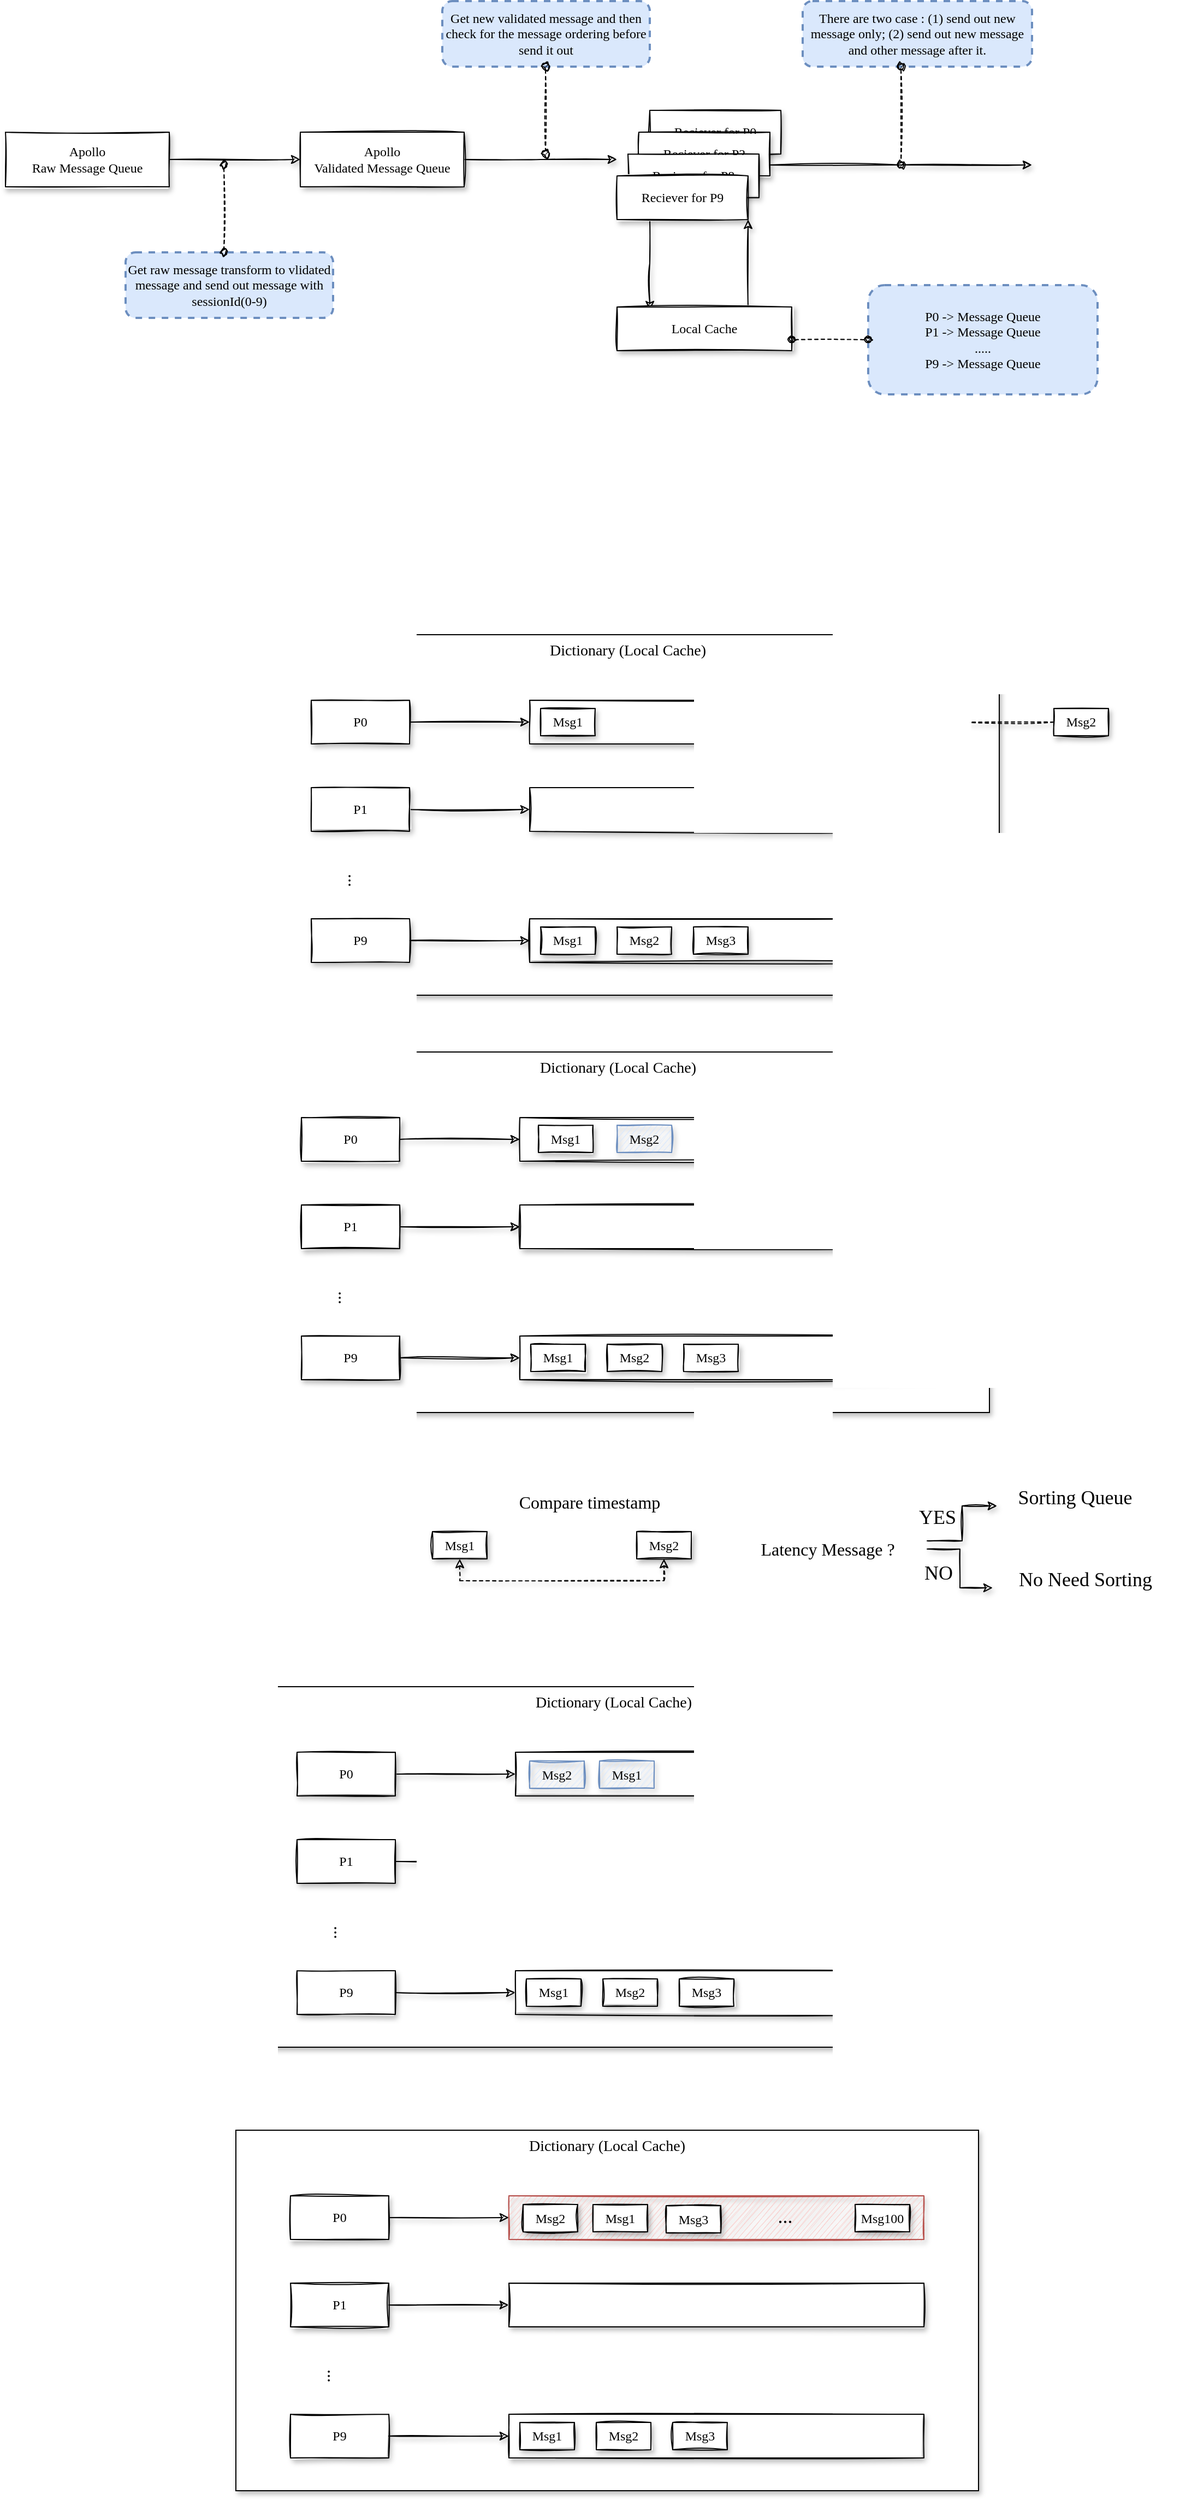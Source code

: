 <mxfile version="20.4.0" type="github">
  <diagram id="s6t1BiSnBLybFyzT1I-E" name="Page-1">
    <mxGraphModel dx="1422" dy="754" grid="0" gridSize="10" guides="0" tooltips="1" connect="1" arrows="1" fold="1" page="1" pageScale="1" pageWidth="827" pageHeight="1169" math="0" shadow="0">
      <root>
        <mxCell id="0" />
        <mxCell id="1" parent="0" />
        <mxCell id="uwPRUye7MMwisOPvKxMe-19" value="Dictionary (Local Cache)" style="rounded=0;whiteSpace=wrap;html=1;shadow=1;fontFamily=Comic Sans MS;verticalAlign=top;fontSize=14;" vertex="1" parent="1">
          <mxGeometry x="270" y="600" width="680" height="330" as="geometry" />
        </mxCell>
        <mxCell id="tbmGMHJyIX_YE8kALXTF-17" value="Get raw message transform to vlidated message and send out message with sessionId(0-9)" style="rounded=1;whiteSpace=wrap;html=1;shadow=0;fontFamily=Comic Sans MS;dashed=1;align=center;strokeWidth=2;fillColor=#dae8fc;strokeColor=#6c8ebf;" parent="1" vertex="1">
          <mxGeometry x="150" y="250" width="190" height="60" as="geometry" />
        </mxCell>
        <mxCell id="tbmGMHJyIX_YE8kALXTF-8" style="edgeStyle=orthogonalEdgeStyle;rounded=0;orthogonalLoop=1;jettySize=auto;html=1;exitX=1;exitY=0.5;exitDx=0;exitDy=0;entryX=0;entryY=0.5;entryDx=0;entryDy=0;sketch=1;shadow=1;fontFamily=Comic Sans MS;" parent="1" source="tbmGMHJyIX_YE8kALXTF-1" target="tbmGMHJyIX_YE8kALXTF-2" edge="1">
          <mxGeometry relative="1" as="geometry" />
        </mxCell>
        <mxCell id="tbmGMHJyIX_YE8kALXTF-1" value="Apollo &lt;br&gt;Raw Message Queue" style="rounded=0;whiteSpace=wrap;html=1;sketch=1;shadow=1;fontFamily=Comic Sans MS;" parent="1" vertex="1">
          <mxGeometry x="40" y="140" width="150" height="50" as="geometry" />
        </mxCell>
        <mxCell id="tbmGMHJyIX_YE8kALXTF-10" style="edgeStyle=orthogonalEdgeStyle;rounded=0;orthogonalLoop=1;jettySize=auto;html=1;exitX=1;exitY=0.5;exitDx=0;exitDy=0;sketch=1;shadow=1;fontFamily=Comic Sans MS;" parent="1" source="tbmGMHJyIX_YE8kALXTF-2" edge="1">
          <mxGeometry relative="1" as="geometry">
            <mxPoint x="600" y="165" as="targetPoint" />
          </mxGeometry>
        </mxCell>
        <mxCell id="tbmGMHJyIX_YE8kALXTF-2" value="Apollo &lt;br&gt;Validated Message Queue" style="rounded=0;whiteSpace=wrap;html=1;sketch=1;shadow=1;fontFamily=Comic Sans MS;" parent="1" vertex="1">
          <mxGeometry x="310" y="140" width="150" height="50" as="geometry" />
        </mxCell>
        <mxCell id="tbmGMHJyIX_YE8kALXTF-3" value="Reciever for P0" style="rounded=0;whiteSpace=wrap;html=1;sketch=1;shadow=1;fontFamily=Comic Sans MS;" parent="1" vertex="1">
          <mxGeometry x="630" y="120" width="120" height="40" as="geometry" />
        </mxCell>
        <mxCell id="tbmGMHJyIX_YE8kALXTF-20" style="edgeStyle=orthogonalEdgeStyle;rounded=0;sketch=1;orthogonalLoop=1;jettySize=auto;html=1;exitX=1;exitY=0.75;exitDx=0;exitDy=0;shadow=1;fontFamily=Comic Sans MS;startArrow=none;startFill=0;endArrow=classic;endFill=0;" parent="1" source="tbmGMHJyIX_YE8kALXTF-4" edge="1">
          <mxGeometry relative="1" as="geometry">
            <mxPoint x="980" y="170" as="targetPoint" />
          </mxGeometry>
        </mxCell>
        <mxCell id="tbmGMHJyIX_YE8kALXTF-4" value="Reciever for P2" style="rounded=0;whiteSpace=wrap;html=1;sketch=1;shadow=1;fontFamily=Comic Sans MS;" parent="1" vertex="1">
          <mxGeometry x="620" y="140" width="120" height="40" as="geometry" />
        </mxCell>
        <mxCell id="tbmGMHJyIX_YE8kALXTF-6" value="Reciever for P8" style="rounded=0;whiteSpace=wrap;html=1;sketch=1;shadow=1;fontFamily=Comic Sans MS;" parent="1" vertex="1">
          <mxGeometry x="610" y="160" width="120" height="40" as="geometry" />
        </mxCell>
        <mxCell id="tbmGMHJyIX_YE8kALXTF-12" style="edgeStyle=orthogonalEdgeStyle;rounded=0;sketch=1;orthogonalLoop=1;jettySize=auto;html=1;exitX=0.25;exitY=1;exitDx=0;exitDy=0;entryX=0.188;entryY=0.075;entryDx=0;entryDy=0;entryPerimeter=0;shadow=1;fontFamily=Comic Sans MS;" parent="1" source="tbmGMHJyIX_YE8kALXTF-7" target="tbmGMHJyIX_YE8kALXTF-11" edge="1">
          <mxGeometry relative="1" as="geometry" />
        </mxCell>
        <mxCell id="tbmGMHJyIX_YE8kALXTF-7" value="Reciever for P9" style="rounded=0;whiteSpace=wrap;html=1;sketch=1;shadow=1;fontFamily=Comic Sans MS;" parent="1" vertex="1">
          <mxGeometry x="600" y="180" width="120" height="40" as="geometry" />
        </mxCell>
        <mxCell id="tbmGMHJyIX_YE8kALXTF-13" style="edgeStyle=orthogonalEdgeStyle;rounded=0;sketch=1;orthogonalLoop=1;jettySize=auto;html=1;exitX=0.75;exitY=0;exitDx=0;exitDy=0;entryX=1;entryY=1;entryDx=0;entryDy=0;shadow=1;fontFamily=Comic Sans MS;" parent="1" source="tbmGMHJyIX_YE8kALXTF-11" target="tbmGMHJyIX_YE8kALXTF-7" edge="1">
          <mxGeometry relative="1" as="geometry" />
        </mxCell>
        <mxCell id="tbmGMHJyIX_YE8kALXTF-11" value="Local Cache" style="rounded=0;whiteSpace=wrap;html=1;shadow=1;sketch=1;fontFamily=Comic Sans MS;" parent="1" vertex="1">
          <mxGeometry x="600" y="300" width="160" height="40" as="geometry" />
        </mxCell>
        <mxCell id="tbmGMHJyIX_YE8kALXTF-15" value="" style="endArrow=oval;html=1;rounded=0;shadow=0;sketch=1;entryX=0;entryY=0;entryDx=80;entryDy=0;entryPerimeter=0;endFill=1;startArrow=oval;startFill=1;dashed=1;fontFamily=Comic Sans MS;" parent="1" edge="1">
          <mxGeometry width="50" height="50" relative="1" as="geometry">
            <mxPoint x="240" y="170" as="sourcePoint" />
            <mxPoint x="240" y="250" as="targetPoint" />
          </mxGeometry>
        </mxCell>
        <mxCell id="tbmGMHJyIX_YE8kALXTF-18" value="Get new validated message and then check for the message ordering before send it out" style="rounded=1;whiteSpace=wrap;html=1;shadow=0;fontFamily=Comic Sans MS;dashed=1;align=center;strokeWidth=2;fillColor=#dae8fc;strokeColor=#6c8ebf;" parent="1" vertex="1">
          <mxGeometry x="440" y="20" width="190" height="60" as="geometry" />
        </mxCell>
        <mxCell id="tbmGMHJyIX_YE8kALXTF-19" value="" style="endArrow=oval;html=1;rounded=0;shadow=0;sketch=1;entryX=0;entryY=0;entryDx=80;entryDy=0;entryPerimeter=0;endFill=1;startArrow=oval;startFill=1;dashed=1;fontFamily=Comic Sans MS;" parent="1" edge="1">
          <mxGeometry width="50" height="50" relative="1" as="geometry">
            <mxPoint x="534.5" y="80" as="sourcePoint" />
            <mxPoint x="534.5" y="160" as="targetPoint" />
          </mxGeometry>
        </mxCell>
        <mxCell id="tbmGMHJyIX_YE8kALXTF-21" value="There are two case : (1) send out new message only; (2) send out new message and other message after it." style="rounded=1;whiteSpace=wrap;html=1;shadow=0;fontFamily=Comic Sans MS;dashed=1;align=center;strokeWidth=2;fillColor=#dae8fc;strokeColor=#6c8ebf;" parent="1" vertex="1">
          <mxGeometry x="770" y="20" width="210" height="60" as="geometry" />
        </mxCell>
        <mxCell id="tbmGMHJyIX_YE8kALXTF-22" value="" style="endArrow=oval;html=1;rounded=0;shadow=0;sketch=1;endFill=1;startArrow=oval;startFill=1;dashed=1;fontFamily=Comic Sans MS;" parent="1" edge="1">
          <mxGeometry width="50" height="50" relative="1" as="geometry">
            <mxPoint x="860" y="80" as="sourcePoint" />
            <mxPoint x="860" y="170" as="targetPoint" />
          </mxGeometry>
        </mxCell>
        <mxCell id="tbmGMHJyIX_YE8kALXTF-23" value="P0 -&amp;gt; Message Queue&lt;br&gt;P1 -&amp;gt; Message Queue&lt;br&gt;.....&lt;br&gt;P9 -&amp;gt; Message Queue" style="rounded=1;whiteSpace=wrap;html=1;shadow=0;fontFamily=Comic Sans MS;dashed=1;align=center;strokeWidth=2;fillColor=#dae8fc;strokeColor=#6c8ebf;" parent="1" vertex="1">
          <mxGeometry x="830" y="280" width="210" height="100" as="geometry" />
        </mxCell>
        <mxCell id="tbmGMHJyIX_YE8kALXTF-24" value="" style="endArrow=oval;startArrow=oval;html=1;rounded=0;shadow=0;sketch=1;fontFamily=Comic Sans MS;exitX=1;exitY=0.75;exitDx=0;exitDy=0;entryX=0;entryY=0.5;entryDx=0;entryDy=0;startFill=1;endFill=1;dashed=1;" parent="1" source="tbmGMHJyIX_YE8kALXTF-11" target="tbmGMHJyIX_YE8kALXTF-23" edge="1">
          <mxGeometry width="50" height="50" relative="1" as="geometry">
            <mxPoint x="800" y="430" as="sourcePoint" />
            <mxPoint x="850" y="380" as="targetPoint" />
          </mxGeometry>
        </mxCell>
        <mxCell id="uwPRUye7MMwisOPvKxMe-8" style="edgeStyle=orthogonalEdgeStyle;rounded=0;orthogonalLoop=1;jettySize=auto;html=1;exitX=1;exitY=0.5;exitDx=0;exitDy=0;entryX=0;entryY=0.5;entryDx=0;entryDy=0;sketch=1;shadow=1;fontFamily=Comic Sans MS;" edge="1" parent="1" source="uwPRUye7MMwisOPvKxMe-1" target="uwPRUye7MMwisOPvKxMe-5">
          <mxGeometry relative="1" as="geometry" />
        </mxCell>
        <mxCell id="uwPRUye7MMwisOPvKxMe-1" value="P0" style="rounded=0;whiteSpace=wrap;html=1;sketch=1;shadow=1;fontFamily=Comic Sans MS;" vertex="1" parent="1">
          <mxGeometry x="320" y="660" width="90" height="40" as="geometry" />
        </mxCell>
        <mxCell id="uwPRUye7MMwisOPvKxMe-14" style="edgeStyle=orthogonalEdgeStyle;rounded=0;orthogonalLoop=1;jettySize=auto;html=1;exitX=1;exitY=0.5;exitDx=0;exitDy=0;entryX=0;entryY=0.5;entryDx=0;entryDy=0;sketch=1;shadow=1;fontFamily=Comic Sans MS;" edge="1" parent="1" source="uwPRUye7MMwisOPvKxMe-2" target="uwPRUye7MMwisOPvKxMe-9">
          <mxGeometry relative="1" as="geometry" />
        </mxCell>
        <mxCell id="uwPRUye7MMwisOPvKxMe-2" value="P1" style="rounded=0;whiteSpace=wrap;html=1;sketch=1;shadow=1;fontFamily=Comic Sans MS;" vertex="1" parent="1">
          <mxGeometry x="320" y="740" width="90" height="40" as="geometry" />
        </mxCell>
        <mxCell id="uwPRUye7MMwisOPvKxMe-15" style="edgeStyle=orthogonalEdgeStyle;rounded=0;orthogonalLoop=1;jettySize=auto;html=1;exitX=1;exitY=0.5;exitDx=0;exitDy=0;entryX=0;entryY=0.5;entryDx=0;entryDy=0;sketch=1;shadow=1;fontFamily=Comic Sans MS;" edge="1" parent="1" source="uwPRUye7MMwisOPvKxMe-3" target="uwPRUye7MMwisOPvKxMe-11">
          <mxGeometry relative="1" as="geometry" />
        </mxCell>
        <mxCell id="uwPRUye7MMwisOPvKxMe-3" value="P9" style="rounded=0;whiteSpace=wrap;html=1;sketch=1;shadow=1;fontFamily=Comic Sans MS;" vertex="1" parent="1">
          <mxGeometry x="320" y="860" width="90" height="40" as="geometry" />
        </mxCell>
        <mxCell id="uwPRUye7MMwisOPvKxMe-5" value="" style="rounded=0;whiteSpace=wrap;html=1;sketch=1;shadow=1;fontFamily=Comic Sans MS;" vertex="1" parent="1">
          <mxGeometry x="520" y="660" width="380" height="40" as="geometry" />
        </mxCell>
        <mxCell id="uwPRUye7MMwisOPvKxMe-7" value="Msg1" style="rounded=0;whiteSpace=wrap;html=1;sketch=1;shadow=1;fontFamily=Comic Sans MS;" vertex="1" parent="1">
          <mxGeometry x="530" y="667.5" width="50" height="25" as="geometry" />
        </mxCell>
        <mxCell id="uwPRUye7MMwisOPvKxMe-9" value="" style="rounded=0;whiteSpace=wrap;html=1;sketch=1;shadow=1;fontFamily=Comic Sans MS;" vertex="1" parent="1">
          <mxGeometry x="520" y="740" width="380" height="40" as="geometry" />
        </mxCell>
        <mxCell id="uwPRUye7MMwisOPvKxMe-11" value="" style="rounded=0;whiteSpace=wrap;html=1;sketch=1;shadow=1;fontFamily=Comic Sans MS;" vertex="1" parent="1">
          <mxGeometry x="520" y="860" width="380" height="40" as="geometry" />
        </mxCell>
        <mxCell id="uwPRUye7MMwisOPvKxMe-12" value="Msg1" style="rounded=0;whiteSpace=wrap;html=1;sketch=1;shadow=1;fontFamily=Comic Sans MS;" vertex="1" parent="1">
          <mxGeometry x="530" y="867.5" width="50" height="25" as="geometry" />
        </mxCell>
        <mxCell id="uwPRUye7MMwisOPvKxMe-16" value="Msg2" style="rounded=0;whiteSpace=wrap;html=1;sketch=1;shadow=1;fontFamily=Comic Sans MS;" vertex="1" parent="1">
          <mxGeometry x="600" y="867.5" width="50" height="25" as="geometry" />
        </mxCell>
        <mxCell id="uwPRUye7MMwisOPvKxMe-17" value="Msg3" style="rounded=0;whiteSpace=wrap;html=1;sketch=1;shadow=1;fontFamily=Comic Sans MS;" vertex="1" parent="1">
          <mxGeometry x="670" y="867.5" width="50" height="25" as="geometry" />
        </mxCell>
        <mxCell id="uwPRUye7MMwisOPvKxMe-22" style="edgeStyle=orthogonalEdgeStyle;rounded=0;sketch=1;orthogonalLoop=1;jettySize=auto;html=1;exitX=0;exitY=0.5;exitDx=0;exitDy=0;shadow=1;dashed=1;fontFamily=Comic Sans MS;fontSize=14;" edge="1" parent="1" source="uwPRUye7MMwisOPvKxMe-20" target="uwPRUye7MMwisOPvKxMe-5">
          <mxGeometry relative="1" as="geometry" />
        </mxCell>
        <mxCell id="uwPRUye7MMwisOPvKxMe-20" value="Msg2" style="rounded=0;whiteSpace=wrap;html=1;sketch=1;shadow=1;fontFamily=Comic Sans MS;" vertex="1" parent="1">
          <mxGeometry x="1000" y="667.5" width="50" height="25" as="geometry" />
        </mxCell>
        <mxCell id="uwPRUye7MMwisOPvKxMe-23" value="..." style="text;html=1;strokeColor=none;fillColor=none;align=center;verticalAlign=middle;whiteSpace=wrap;rounded=0;shadow=1;dashed=1;fontFamily=Comic Sans MS;fontSize=16;horizontal=0;" vertex="1" parent="1">
          <mxGeometry x="320" y="810" width="60" height="30" as="geometry" />
        </mxCell>
        <mxCell id="uwPRUye7MMwisOPvKxMe-24" value="Dictionary (Local Cache)" style="rounded=0;whiteSpace=wrap;html=1;shadow=1;fontFamily=Comic Sans MS;verticalAlign=top;fontSize=14;" vertex="1" parent="1">
          <mxGeometry x="261" y="982" width="680" height="330" as="geometry" />
        </mxCell>
        <mxCell id="uwPRUye7MMwisOPvKxMe-25" style="edgeStyle=orthogonalEdgeStyle;rounded=0;orthogonalLoop=1;jettySize=auto;html=1;exitX=1;exitY=0.5;exitDx=0;exitDy=0;entryX=0;entryY=0.5;entryDx=0;entryDy=0;sketch=1;shadow=1;fontFamily=Comic Sans MS;" edge="1" parent="1" source="uwPRUye7MMwisOPvKxMe-26" target="uwPRUye7MMwisOPvKxMe-31">
          <mxGeometry relative="1" as="geometry" />
        </mxCell>
        <mxCell id="uwPRUye7MMwisOPvKxMe-26" value="P0" style="rounded=0;whiteSpace=wrap;html=1;sketch=1;shadow=1;fontFamily=Comic Sans MS;" vertex="1" parent="1">
          <mxGeometry x="311" y="1042" width="90" height="40" as="geometry" />
        </mxCell>
        <mxCell id="uwPRUye7MMwisOPvKxMe-27" style="edgeStyle=orthogonalEdgeStyle;rounded=0;orthogonalLoop=1;jettySize=auto;html=1;exitX=1;exitY=0.5;exitDx=0;exitDy=0;entryX=0;entryY=0.5;entryDx=0;entryDy=0;sketch=1;shadow=1;fontFamily=Comic Sans MS;" edge="1" parent="1" source="uwPRUye7MMwisOPvKxMe-28" target="uwPRUye7MMwisOPvKxMe-33">
          <mxGeometry relative="1" as="geometry" />
        </mxCell>
        <mxCell id="uwPRUye7MMwisOPvKxMe-28" value="P1" style="rounded=0;whiteSpace=wrap;html=1;sketch=1;shadow=1;fontFamily=Comic Sans MS;" vertex="1" parent="1">
          <mxGeometry x="311" y="1122" width="90" height="40" as="geometry" />
        </mxCell>
        <mxCell id="uwPRUye7MMwisOPvKxMe-29" style="edgeStyle=orthogonalEdgeStyle;rounded=0;orthogonalLoop=1;jettySize=auto;html=1;exitX=1;exitY=0.5;exitDx=0;exitDy=0;entryX=0;entryY=0.5;entryDx=0;entryDy=0;sketch=1;shadow=1;fontFamily=Comic Sans MS;" edge="1" parent="1" source="uwPRUye7MMwisOPvKxMe-30" target="uwPRUye7MMwisOPvKxMe-34">
          <mxGeometry relative="1" as="geometry" />
        </mxCell>
        <mxCell id="uwPRUye7MMwisOPvKxMe-30" value="P9" style="rounded=0;whiteSpace=wrap;html=1;sketch=1;shadow=1;fontFamily=Comic Sans MS;" vertex="1" parent="1">
          <mxGeometry x="311" y="1242" width="90" height="40" as="geometry" />
        </mxCell>
        <mxCell id="uwPRUye7MMwisOPvKxMe-31" value="" style="rounded=0;whiteSpace=wrap;html=1;sketch=1;shadow=1;fontFamily=Comic Sans MS;" vertex="1" parent="1">
          <mxGeometry x="511" y="1042" width="380" height="40" as="geometry" />
        </mxCell>
        <mxCell id="uwPRUye7MMwisOPvKxMe-42" style="edgeStyle=orthogonalEdgeStyle;rounded=0;sketch=1;orthogonalLoop=1;jettySize=auto;html=1;exitX=0.5;exitY=1;exitDx=0;exitDy=0;entryX=0.5;entryY=1;entryDx=0;entryDy=0;shadow=1;dashed=1;fontFamily=Comic Sans MS;fontSize=16;startArrow=classic;startFill=1;" edge="1" parent="1" source="uwPRUye7MMwisOPvKxMe-32" target="uwPRUye7MMwisOPvKxMe-39">
          <mxGeometry relative="1" as="geometry" />
        </mxCell>
        <mxCell id="uwPRUye7MMwisOPvKxMe-32" value="Msg1" style="rounded=0;whiteSpace=wrap;html=1;sketch=1;shadow=1;fontFamily=Comic Sans MS;" vertex="1" parent="1">
          <mxGeometry x="431" y="1421" width="50" height="25" as="geometry" />
        </mxCell>
        <mxCell id="uwPRUye7MMwisOPvKxMe-33" value="" style="rounded=0;whiteSpace=wrap;html=1;sketch=1;shadow=1;fontFamily=Comic Sans MS;" vertex="1" parent="1">
          <mxGeometry x="511" y="1122" width="380" height="40" as="geometry" />
        </mxCell>
        <mxCell id="uwPRUye7MMwisOPvKxMe-34" value="" style="rounded=0;whiteSpace=wrap;html=1;sketch=1;shadow=1;fontFamily=Comic Sans MS;" vertex="1" parent="1">
          <mxGeometry x="511" y="1242" width="380" height="40" as="geometry" />
        </mxCell>
        <mxCell id="uwPRUye7MMwisOPvKxMe-35" value="Msg1" style="rounded=0;whiteSpace=wrap;html=1;sketch=1;shadow=1;fontFamily=Comic Sans MS;" vertex="1" parent="1">
          <mxGeometry x="521" y="1249.5" width="50" height="25" as="geometry" />
        </mxCell>
        <mxCell id="uwPRUye7MMwisOPvKxMe-36" value="Msg2" style="rounded=0;whiteSpace=wrap;html=1;sketch=1;shadow=1;fontFamily=Comic Sans MS;" vertex="1" parent="1">
          <mxGeometry x="591" y="1249.5" width="50" height="25" as="geometry" />
        </mxCell>
        <mxCell id="uwPRUye7MMwisOPvKxMe-37" value="Msg3" style="rounded=0;whiteSpace=wrap;html=1;sketch=1;shadow=1;fontFamily=Comic Sans MS;" vertex="1" parent="1">
          <mxGeometry x="661" y="1249.5" width="50" height="25" as="geometry" />
        </mxCell>
        <mxCell id="uwPRUye7MMwisOPvKxMe-39" value="Msg2" style="rounded=0;whiteSpace=wrap;html=1;sketch=1;shadow=1;fontFamily=Comic Sans MS;" vertex="1" parent="1">
          <mxGeometry x="618" y="1421" width="50" height="25" as="geometry" />
        </mxCell>
        <mxCell id="uwPRUye7MMwisOPvKxMe-40" value="..." style="text;html=1;strokeColor=none;fillColor=none;align=center;verticalAlign=middle;whiteSpace=wrap;rounded=0;shadow=1;dashed=1;fontFamily=Comic Sans MS;fontSize=16;horizontal=0;" vertex="1" parent="1">
          <mxGeometry x="311" y="1192" width="60" height="30" as="geometry" />
        </mxCell>
        <mxCell id="uwPRUye7MMwisOPvKxMe-86" style="edgeStyle=orthogonalEdgeStyle;rounded=0;sketch=1;orthogonalLoop=1;jettySize=auto;html=1;exitX=1;exitY=0.25;exitDx=0;exitDy=0;entryX=0;entryY=0.75;entryDx=0;entryDy=0;shadow=1;fontFamily=Comic Sans MS;fontSize=18;startArrow=none;startFill=0;" edge="1" parent="1" source="uwPRUye7MMwisOPvKxMe-43" target="uwPRUye7MMwisOPvKxMe-84">
          <mxGeometry relative="1" as="geometry" />
        </mxCell>
        <mxCell id="uwPRUye7MMwisOPvKxMe-87" style="edgeStyle=orthogonalEdgeStyle;rounded=0;sketch=1;orthogonalLoop=1;jettySize=auto;html=1;exitX=1;exitY=0.5;exitDx=0;exitDy=0;entryX=0;entryY=0.75;entryDx=0;entryDy=0;shadow=1;fontFamily=Comic Sans MS;fontSize=18;startArrow=none;startFill=0;" edge="1" parent="1" source="uwPRUye7MMwisOPvKxMe-43" target="uwPRUye7MMwisOPvKxMe-85">
          <mxGeometry relative="1" as="geometry" />
        </mxCell>
        <mxCell id="uwPRUye7MMwisOPvKxMe-88" value="YES" style="edgeLabel;html=1;align=center;verticalAlign=middle;resizable=0;points=[];fontSize=18;fontFamily=Comic Sans MS;" vertex="1" connectable="0" parent="uwPRUye7MMwisOPvKxMe-87">
          <mxGeometry x="-0.372" y="9" relative="1" as="geometry">
            <mxPoint x="-30" y="-29" as="offset" />
          </mxGeometry>
        </mxCell>
        <mxCell id="uwPRUye7MMwisOPvKxMe-89" value="NO" style="edgeLabel;html=1;align=center;verticalAlign=middle;resizable=0;points=[];fontSize=18;fontFamily=Comic Sans MS;" vertex="1" connectable="0" parent="uwPRUye7MMwisOPvKxMe-87">
          <mxGeometry x="-0.246" y="2" relative="1" as="geometry">
            <mxPoint x="-22" y="16" as="offset" />
          </mxGeometry>
        </mxCell>
        <mxCell id="uwPRUye7MMwisOPvKxMe-43" value="Latency Message ?" style="text;html=1;strokeColor=none;fillColor=none;align=center;verticalAlign=middle;whiteSpace=wrap;rounded=0;shadow=1;dashed=1;fontFamily=Comic Sans MS;fontSize=16;" vertex="1" parent="1">
          <mxGeometry x="702" y="1422" width="182" height="30" as="geometry" />
        </mxCell>
        <mxCell id="uwPRUye7MMwisOPvKxMe-44" value="Msg1" style="rounded=0;whiteSpace=wrap;html=1;sketch=1;shadow=1;fontFamily=Comic Sans MS;" vertex="1" parent="1">
          <mxGeometry x="528" y="1049" width="50" height="25" as="geometry" />
        </mxCell>
        <mxCell id="uwPRUye7MMwisOPvKxMe-46" value="Msg2" style="rounded=0;whiteSpace=wrap;html=1;sketch=1;shadow=1;fontFamily=Comic Sans MS;fillColor=#dae8fc;strokeColor=#6c8ebf;" vertex="1" parent="1">
          <mxGeometry x="600" y="1049" width="50" height="25" as="geometry" />
        </mxCell>
        <mxCell id="uwPRUye7MMwisOPvKxMe-47" value="Dictionary (Local Cache)" style="rounded=0;whiteSpace=wrap;html=1;shadow=1;fontFamily=Comic Sans MS;verticalAlign=top;fontSize=14;" vertex="1" parent="1">
          <mxGeometry x="257" y="1563" width="680" height="330" as="geometry" />
        </mxCell>
        <mxCell id="uwPRUye7MMwisOPvKxMe-48" style="edgeStyle=orthogonalEdgeStyle;rounded=0;orthogonalLoop=1;jettySize=auto;html=1;exitX=1;exitY=0.5;exitDx=0;exitDy=0;entryX=0;entryY=0.5;entryDx=0;entryDy=0;sketch=1;shadow=1;fontFamily=Comic Sans MS;" edge="1" parent="1" source="uwPRUye7MMwisOPvKxMe-49" target="uwPRUye7MMwisOPvKxMe-54">
          <mxGeometry relative="1" as="geometry" />
        </mxCell>
        <mxCell id="uwPRUye7MMwisOPvKxMe-49" value="P0" style="rounded=0;whiteSpace=wrap;html=1;sketch=1;shadow=1;fontFamily=Comic Sans MS;" vertex="1" parent="1">
          <mxGeometry x="307" y="1623" width="90" height="40" as="geometry" />
        </mxCell>
        <mxCell id="uwPRUye7MMwisOPvKxMe-50" style="edgeStyle=orthogonalEdgeStyle;rounded=0;orthogonalLoop=1;jettySize=auto;html=1;exitX=1;exitY=0.5;exitDx=0;exitDy=0;entryX=0;entryY=0.5;entryDx=0;entryDy=0;sketch=1;shadow=1;fontFamily=Comic Sans MS;" edge="1" parent="1" source="uwPRUye7MMwisOPvKxMe-51" target="uwPRUye7MMwisOPvKxMe-55">
          <mxGeometry relative="1" as="geometry" />
        </mxCell>
        <mxCell id="uwPRUye7MMwisOPvKxMe-51" value="P1" style="rounded=0;whiteSpace=wrap;html=1;sketch=1;shadow=1;fontFamily=Comic Sans MS;" vertex="1" parent="1">
          <mxGeometry x="307" y="1703" width="90" height="40" as="geometry" />
        </mxCell>
        <mxCell id="uwPRUye7MMwisOPvKxMe-52" style="edgeStyle=orthogonalEdgeStyle;rounded=0;orthogonalLoop=1;jettySize=auto;html=1;exitX=1;exitY=0.5;exitDx=0;exitDy=0;entryX=0;entryY=0.5;entryDx=0;entryDy=0;sketch=1;shadow=1;fontFamily=Comic Sans MS;" edge="1" parent="1" source="uwPRUye7MMwisOPvKxMe-53" target="uwPRUye7MMwisOPvKxMe-56">
          <mxGeometry relative="1" as="geometry" />
        </mxCell>
        <mxCell id="uwPRUye7MMwisOPvKxMe-53" value="P9" style="rounded=0;whiteSpace=wrap;html=1;sketch=1;shadow=1;fontFamily=Comic Sans MS;" vertex="1" parent="1">
          <mxGeometry x="307" y="1823" width="90" height="40" as="geometry" />
        </mxCell>
        <mxCell id="uwPRUye7MMwisOPvKxMe-54" value="" style="rounded=0;whiteSpace=wrap;html=1;sketch=1;shadow=1;fontFamily=Comic Sans MS;" vertex="1" parent="1">
          <mxGeometry x="507" y="1623" width="380" height="40" as="geometry" />
        </mxCell>
        <mxCell id="uwPRUye7MMwisOPvKxMe-55" value="" style="rounded=0;whiteSpace=wrap;html=1;sketch=1;shadow=1;fontFamily=Comic Sans MS;" vertex="1" parent="1">
          <mxGeometry x="507" y="1703" width="380" height="40" as="geometry" />
        </mxCell>
        <mxCell id="uwPRUye7MMwisOPvKxMe-56" value="" style="rounded=0;whiteSpace=wrap;html=1;sketch=1;shadow=1;fontFamily=Comic Sans MS;" vertex="1" parent="1">
          <mxGeometry x="507" y="1823" width="380" height="40" as="geometry" />
        </mxCell>
        <mxCell id="uwPRUye7MMwisOPvKxMe-57" value="Msg1" style="rounded=0;whiteSpace=wrap;html=1;sketch=1;shadow=1;fontFamily=Comic Sans MS;" vertex="1" parent="1">
          <mxGeometry x="517" y="1830.5" width="50" height="25" as="geometry" />
        </mxCell>
        <mxCell id="uwPRUye7MMwisOPvKxMe-58" value="Msg2" style="rounded=0;whiteSpace=wrap;html=1;sketch=1;shadow=1;fontFamily=Comic Sans MS;" vertex="1" parent="1">
          <mxGeometry x="587" y="1830.5" width="50" height="25" as="geometry" />
        </mxCell>
        <mxCell id="uwPRUye7MMwisOPvKxMe-59" value="Msg3" style="rounded=0;whiteSpace=wrap;html=1;sketch=1;shadow=1;fontFamily=Comic Sans MS;" vertex="1" parent="1">
          <mxGeometry x="657" y="1830.5" width="50" height="25" as="geometry" />
        </mxCell>
        <mxCell id="uwPRUye7MMwisOPvKxMe-60" value="..." style="text;html=1;strokeColor=none;fillColor=none;align=center;verticalAlign=middle;whiteSpace=wrap;rounded=0;shadow=1;dashed=1;fontFamily=Comic Sans MS;fontSize=16;horizontal=0;" vertex="1" parent="1">
          <mxGeometry x="307" y="1773" width="60" height="30" as="geometry" />
        </mxCell>
        <mxCell id="uwPRUye7MMwisOPvKxMe-61" value="Msg1" style="rounded=0;whiteSpace=wrap;html=1;sketch=1;shadow=1;fontFamily=Comic Sans MS;fillColor=#dae8fc;strokeColor=#6c8ebf;" vertex="1" parent="1">
          <mxGeometry x="584" y="1631" width="50" height="25" as="geometry" />
        </mxCell>
        <mxCell id="uwPRUye7MMwisOPvKxMe-62" value="Msg2" style="rounded=0;whiteSpace=wrap;html=1;sketch=1;shadow=1;fontFamily=Comic Sans MS;fillColor=#dae8fc;strokeColor=#6c8ebf;" vertex="1" parent="1">
          <mxGeometry x="520" y="1631" width="50" height="25" as="geometry" />
        </mxCell>
        <mxCell id="uwPRUye7MMwisOPvKxMe-63" value="Dictionary (Local Cache)" style="rounded=0;whiteSpace=wrap;html=1;shadow=1;fontFamily=Comic Sans MS;verticalAlign=top;fontSize=14;" vertex="1" parent="1">
          <mxGeometry x="251" y="1969" width="680" height="330" as="geometry" />
        </mxCell>
        <mxCell id="uwPRUye7MMwisOPvKxMe-64" style="edgeStyle=orthogonalEdgeStyle;rounded=0;orthogonalLoop=1;jettySize=auto;html=1;exitX=1;exitY=0.5;exitDx=0;exitDy=0;entryX=0;entryY=0.5;entryDx=0;entryDy=0;sketch=1;shadow=1;fontFamily=Comic Sans MS;" edge="1" parent="1" source="uwPRUye7MMwisOPvKxMe-65" target="uwPRUye7MMwisOPvKxMe-70">
          <mxGeometry relative="1" as="geometry" />
        </mxCell>
        <mxCell id="uwPRUye7MMwisOPvKxMe-65" value="P0" style="rounded=0;whiteSpace=wrap;html=1;sketch=1;shadow=1;fontFamily=Comic Sans MS;" vertex="1" parent="1">
          <mxGeometry x="301" y="2029" width="90" height="40" as="geometry" />
        </mxCell>
        <mxCell id="uwPRUye7MMwisOPvKxMe-66" style="edgeStyle=orthogonalEdgeStyle;rounded=0;orthogonalLoop=1;jettySize=auto;html=1;exitX=1;exitY=0.5;exitDx=0;exitDy=0;entryX=0;entryY=0.5;entryDx=0;entryDy=0;sketch=1;shadow=1;fontFamily=Comic Sans MS;" edge="1" parent="1" source="uwPRUye7MMwisOPvKxMe-67" target="uwPRUye7MMwisOPvKxMe-71">
          <mxGeometry relative="1" as="geometry" />
        </mxCell>
        <mxCell id="uwPRUye7MMwisOPvKxMe-67" value="P1" style="rounded=0;whiteSpace=wrap;html=1;sketch=1;shadow=1;fontFamily=Comic Sans MS;" vertex="1" parent="1">
          <mxGeometry x="301" y="2109" width="90" height="40" as="geometry" />
        </mxCell>
        <mxCell id="uwPRUye7MMwisOPvKxMe-68" style="edgeStyle=orthogonalEdgeStyle;rounded=0;orthogonalLoop=1;jettySize=auto;html=1;exitX=1;exitY=0.5;exitDx=0;exitDy=0;entryX=0;entryY=0.5;entryDx=0;entryDy=0;sketch=1;shadow=1;fontFamily=Comic Sans MS;" edge="1" parent="1" source="uwPRUye7MMwisOPvKxMe-69" target="uwPRUye7MMwisOPvKxMe-72">
          <mxGeometry relative="1" as="geometry" />
        </mxCell>
        <mxCell id="uwPRUye7MMwisOPvKxMe-69" value="P9" style="rounded=0;whiteSpace=wrap;html=1;sketch=1;shadow=1;fontFamily=Comic Sans MS;" vertex="1" parent="1">
          <mxGeometry x="301" y="2229" width="90" height="40" as="geometry" />
        </mxCell>
        <mxCell id="uwPRUye7MMwisOPvKxMe-70" value="" style="rounded=0;whiteSpace=wrap;html=1;sketch=1;shadow=1;fontFamily=Comic Sans MS;fillColor=#f8cecc;strokeColor=#b85450;" vertex="1" parent="1">
          <mxGeometry x="501" y="2029" width="380" height="40" as="geometry" />
        </mxCell>
        <mxCell id="uwPRUye7MMwisOPvKxMe-71" value="" style="rounded=0;whiteSpace=wrap;html=1;sketch=1;shadow=1;fontFamily=Comic Sans MS;" vertex="1" parent="1">
          <mxGeometry x="501" y="2109" width="380" height="40" as="geometry" />
        </mxCell>
        <mxCell id="uwPRUye7MMwisOPvKxMe-72" value="" style="rounded=0;whiteSpace=wrap;html=1;sketch=1;shadow=1;fontFamily=Comic Sans MS;" vertex="1" parent="1">
          <mxGeometry x="501" y="2229" width="380" height="40" as="geometry" />
        </mxCell>
        <mxCell id="uwPRUye7MMwisOPvKxMe-73" value="Msg1" style="rounded=0;whiteSpace=wrap;html=1;sketch=1;shadow=1;fontFamily=Comic Sans MS;" vertex="1" parent="1">
          <mxGeometry x="511" y="2236.5" width="50" height="25" as="geometry" />
        </mxCell>
        <mxCell id="uwPRUye7MMwisOPvKxMe-74" value="Msg2" style="rounded=0;whiteSpace=wrap;html=1;sketch=1;shadow=1;fontFamily=Comic Sans MS;" vertex="1" parent="1">
          <mxGeometry x="581" y="2236.5" width="50" height="25" as="geometry" />
        </mxCell>
        <mxCell id="uwPRUye7MMwisOPvKxMe-75" value="Msg3" style="rounded=0;whiteSpace=wrap;html=1;sketch=1;shadow=1;fontFamily=Comic Sans MS;" vertex="1" parent="1">
          <mxGeometry x="651" y="2236.5" width="50" height="25" as="geometry" />
        </mxCell>
        <mxCell id="uwPRUye7MMwisOPvKxMe-76" value="..." style="text;html=1;strokeColor=none;fillColor=none;align=center;verticalAlign=middle;whiteSpace=wrap;rounded=0;shadow=1;dashed=1;fontFamily=Comic Sans MS;fontSize=16;horizontal=0;" vertex="1" parent="1">
          <mxGeometry x="301" y="2179" width="60" height="30" as="geometry" />
        </mxCell>
        <mxCell id="uwPRUye7MMwisOPvKxMe-77" value="Msg1" style="rounded=0;whiteSpace=wrap;html=1;sketch=1;shadow=1;fontFamily=Comic Sans MS;" vertex="1" parent="1">
          <mxGeometry x="578" y="2037" width="50" height="25" as="geometry" />
        </mxCell>
        <mxCell id="uwPRUye7MMwisOPvKxMe-78" value="Msg2" style="rounded=0;whiteSpace=wrap;html=1;sketch=1;shadow=1;fontFamily=Comic Sans MS;" vertex="1" parent="1">
          <mxGeometry x="514" y="2037" width="50" height="25" as="geometry" />
        </mxCell>
        <mxCell id="uwPRUye7MMwisOPvKxMe-79" value="Msg3" style="rounded=0;whiteSpace=wrap;html=1;sketch=1;shadow=1;fontFamily=Comic Sans MS;" vertex="1" parent="1">
          <mxGeometry x="645" y="2038" width="50" height="25" as="geometry" />
        </mxCell>
        <mxCell id="uwPRUye7MMwisOPvKxMe-80" value="Msg100" style="rounded=0;whiteSpace=wrap;html=1;sketch=1;shadow=1;fontFamily=Comic Sans MS;" vertex="1" parent="1">
          <mxGeometry x="818" y="2037" width="50" height="25" as="geometry" />
        </mxCell>
        <mxCell id="uwPRUye7MMwisOPvKxMe-82" value="..." style="text;html=1;strokeColor=none;fillColor=none;align=center;verticalAlign=middle;whiteSpace=wrap;rounded=0;shadow=1;dashed=1;fontFamily=Comic Sans MS;fontSize=18;" vertex="1" parent="1">
          <mxGeometry x="724" y="2033" width="60" height="30" as="geometry" />
        </mxCell>
        <mxCell id="uwPRUye7MMwisOPvKxMe-83" value="Compare timestamp" style="text;html=1;strokeColor=none;fillColor=none;align=center;verticalAlign=middle;whiteSpace=wrap;rounded=0;shadow=1;dashed=1;fontFamily=Comic Sans MS;fontSize=16;" vertex="1" parent="1">
          <mxGeometry x="484" y="1379" width="182" height="30" as="geometry" />
        </mxCell>
        <mxCell id="uwPRUye7MMwisOPvKxMe-84" value="Sorting Queue" style="text;html=1;strokeColor=none;fillColor=none;align=center;verticalAlign=middle;whiteSpace=wrap;rounded=0;shadow=1;dashed=1;fontFamily=Comic Sans MS;fontSize=18;" vertex="1" parent="1">
          <mxGeometry x="948" y="1375" width="143" height="30" as="geometry" />
        </mxCell>
        <mxCell id="uwPRUye7MMwisOPvKxMe-85" value="No Need Sorting" style="text;html=1;strokeColor=none;fillColor=none;align=center;verticalAlign=middle;whiteSpace=wrap;rounded=0;shadow=1;dashed=1;fontFamily=Comic Sans MS;fontSize=18;" vertex="1" parent="1">
          <mxGeometry x="944" y="1450" width="170" height="30" as="geometry" />
        </mxCell>
      </root>
    </mxGraphModel>
  </diagram>
</mxfile>
